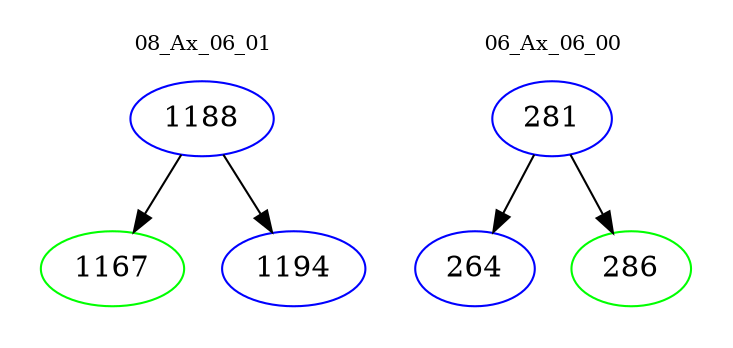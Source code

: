 digraph{
subgraph cluster_0 {
color = white
label = "08_Ax_06_01";
fontsize=10;
T0_1188 [label="1188", color="blue"]
T0_1188 -> T0_1167 [color="black"]
T0_1167 [label="1167", color="green"]
T0_1188 -> T0_1194 [color="black"]
T0_1194 [label="1194", color="blue"]
}
subgraph cluster_1 {
color = white
label = "06_Ax_06_00";
fontsize=10;
T1_281 [label="281", color="blue"]
T1_281 -> T1_264 [color="black"]
T1_264 [label="264", color="blue"]
T1_281 -> T1_286 [color="black"]
T1_286 [label="286", color="green"]
}
}
